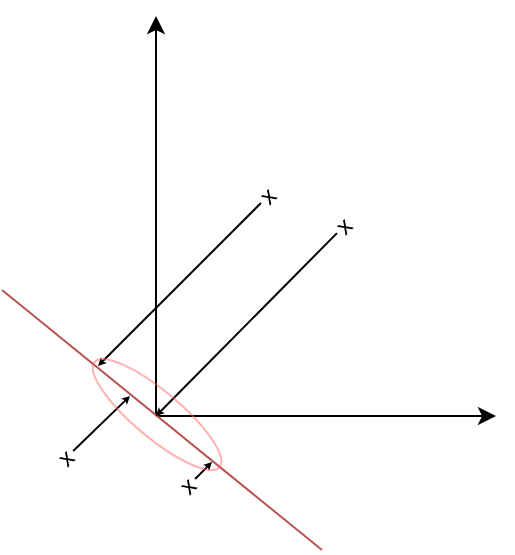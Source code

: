<mxfile version="17.4.6" type="device"><diagram id="r4Xi-zeiHKshi8-fKuTa" name="Page-1"><mxGraphModel dx="216" dy="317" grid="1" gridSize="10" guides="1" tooltips="1" connect="1" arrows="1" fold="1" page="1" pageScale="1" pageWidth="827" pageHeight="1169" math="0" shadow="0"><root><mxCell id="0"/><mxCell id="1" parent="0"/><mxCell id="awKIRHBCwUkcCKA9g07n-1" value="" style="endArrow=classic;html=1;rounded=0;" parent="1" edge="1"><mxGeometry width="50" height="50" relative="1" as="geometry"><mxPoint x="200" y="400" as="sourcePoint"/><mxPoint x="200" y="200" as="targetPoint"/></mxGeometry></mxCell><mxCell id="awKIRHBCwUkcCKA9g07n-2" value="" style="endArrow=classic;html=1;rounded=0;" parent="1" edge="1"><mxGeometry width="50" height="50" relative="1" as="geometry"><mxPoint x="200" y="400" as="sourcePoint"/><mxPoint x="370" y="400" as="targetPoint"/></mxGeometry></mxCell><mxCell id="awKIRHBCwUkcCKA9g07n-3" value="" style="endArrow=none;html=1;rounded=0;fillColor=#f8cecc;strokeColor=#b85450;" parent="1" edge="1"><mxGeometry width="50" height="50" relative="1" as="geometry"><mxPoint x="123" y="337" as="sourcePoint"/><mxPoint x="283" y="467" as="targetPoint"/></mxGeometry></mxCell><mxCell id="LTpa3RVTphw-NQHWJ2nb-19" style="edgeStyle=none;rounded=0;orthogonalLoop=1;jettySize=auto;html=1;startSize=1;endSize=1;" parent="1" source="awKIRHBCwUkcCKA9g07n-15" edge="1"><mxGeometry relative="1" as="geometry"><mxPoint x="200" y="400" as="targetPoint"/></mxGeometry></mxCell><mxCell id="awKIRHBCwUkcCKA9g07n-15" value="x" style="text;html=1;strokeColor=none;fillColor=none;align=center;verticalAlign=middle;whiteSpace=wrap;rounded=0;rotation=-45;" parent="1" vertex="1"><mxGeometry x="289" y="300" width="10" height="10" as="geometry"/></mxCell><mxCell id="LTpa3RVTphw-NQHWJ2nb-16" style="edgeStyle=none;rounded=0;orthogonalLoop=1;jettySize=auto;html=1;startSize=1;endSize=1;" parent="1" source="LTpa3RVTphw-NQHWJ2nb-3" edge="1"><mxGeometry relative="1" as="geometry"><mxPoint x="171" y="375" as="targetPoint"/></mxGeometry></mxCell><mxCell id="LTpa3RVTphw-NQHWJ2nb-3" value="x" style="text;html=1;strokeColor=none;fillColor=none;align=center;verticalAlign=middle;whiteSpace=wrap;rounded=0;rotation=-45;" parent="1" vertex="1"><mxGeometry x="251" y="285" width="10" height="10" as="geometry"/></mxCell><mxCell id="LTpa3RVTphw-NQHWJ2nb-15" style="edgeStyle=none;rounded=0;orthogonalLoop=1;jettySize=auto;html=1;startSize=1;endSize=1;" parent="1" source="LTpa3RVTphw-NQHWJ2nb-4" edge="1"><mxGeometry relative="1" as="geometry"><mxPoint x="228" y="423" as="targetPoint"/></mxGeometry></mxCell><mxCell id="LTpa3RVTphw-NQHWJ2nb-4" value="x" style="text;html=1;strokeColor=none;fillColor=none;align=center;verticalAlign=middle;whiteSpace=wrap;rounded=0;rotation=-45;" parent="1" vertex="1"><mxGeometry x="211" y="430" width="10" height="10" as="geometry"/></mxCell><mxCell id="LTpa3RVTphw-NQHWJ2nb-14" style="edgeStyle=none;rounded=0;orthogonalLoop=1;jettySize=auto;html=1;startSize=1;endSize=1;" parent="1" source="LTpa3RVTphw-NQHWJ2nb-5" edge="1"><mxGeometry relative="1" as="geometry"><mxPoint x="187" y="390" as="targetPoint"/></mxGeometry></mxCell><mxCell id="LTpa3RVTphw-NQHWJ2nb-5" value="x" style="text;html=1;strokeColor=none;fillColor=none;align=center;verticalAlign=middle;whiteSpace=wrap;rounded=0;rotation=-45;" parent="1" vertex="1"><mxGeometry x="150" y="416" width="10" height="10" as="geometry"/></mxCell><mxCell id="MrXn5_Z-k-R-5UqcAXUE-1" value="" style="ellipse;whiteSpace=wrap;html=1;strokeColor=#FF6666;fillColor=none;opacity=50;rotation=40;" vertex="1" parent="1"><mxGeometry x="159.72" y="387.66" width="81.61" height="23.25" as="geometry"/></mxCell></root></mxGraphModel></diagram></mxfile>